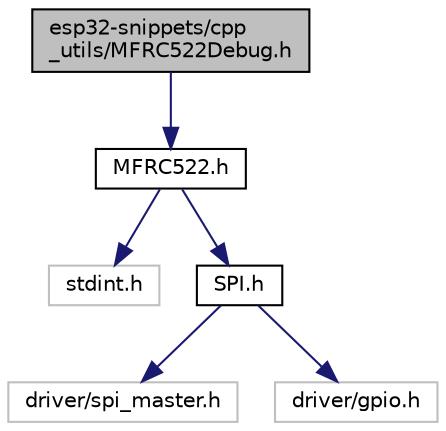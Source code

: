 digraph "esp32-snippets/cpp_utils/MFRC522Debug.h"
{
  edge [fontname="Helvetica",fontsize="10",labelfontname="Helvetica",labelfontsize="10"];
  node [fontname="Helvetica",fontsize="10",shape=record];
  Node0 [label="esp32-snippets/cpp\l_utils/MFRC522Debug.h",height=0.2,width=0.4,color="black", fillcolor="grey75", style="filled", fontcolor="black"];
  Node0 -> Node1 [color="midnightblue",fontsize="10",style="solid",fontname="Helvetica"];
  Node1 [label="MFRC522.h",height=0.2,width=0.4,color="black", fillcolor="white", style="filled",URL="$_m_f_r_c522_8h.html"];
  Node1 -> Node2 [color="midnightblue",fontsize="10",style="solid",fontname="Helvetica"];
  Node2 [label="stdint.h",height=0.2,width=0.4,color="grey75", fillcolor="white", style="filled"];
  Node1 -> Node3 [color="midnightblue",fontsize="10",style="solid",fontname="Helvetica"];
  Node3 [label="SPI.h",height=0.2,width=0.4,color="black", fillcolor="white", style="filled",URL="$_s_p_i_8h.html"];
  Node3 -> Node4 [color="midnightblue",fontsize="10",style="solid",fontname="Helvetica"];
  Node4 [label="driver/spi_master.h",height=0.2,width=0.4,color="grey75", fillcolor="white", style="filled"];
  Node3 -> Node5 [color="midnightblue",fontsize="10",style="solid",fontname="Helvetica"];
  Node5 [label="driver/gpio.h",height=0.2,width=0.4,color="grey75", fillcolor="white", style="filled"];
}

